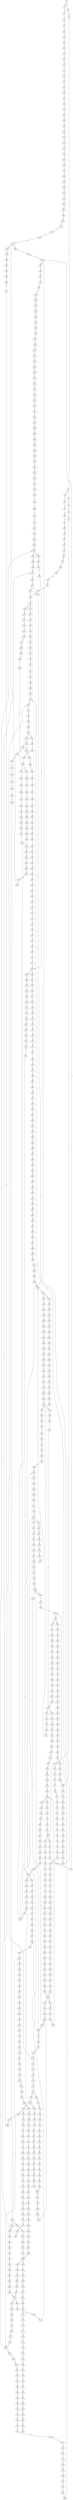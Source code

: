strict digraph  {
	S0 -> S1 [ label = G ];
	S0 -> S2 [ label = T ];
	S1 -> S3 [ label = G ];
	S2 -> S4 [ label = G ];
	S3 -> S5 [ label = T ];
	S4 -> S6 [ label = T ];
	S5 -> S7 [ label = C ];
	S6 -> S8 [ label = C ];
	S6 -> S9 [ label = T ];
	S7 -> S10 [ label = T ];
	S8 -> S11 [ label = G ];
	S9 -> S12 [ label = C ];
	S10 -> S13 [ label = G ];
	S11 -> S14 [ label = C ];
	S12 -> S15 [ label = C ];
	S13 -> S16 [ label = G ];
	S14 -> S17 [ label = G ];
	S15 -> S18 [ label = G ];
	S16 -> S19 [ label = A ];
	S17 -> S20 [ label = C ];
	S18 -> S21 [ label = T ];
	S19 -> S22 [ label = G ];
	S20 -> S23 [ label = G ];
	S20 -> S24 [ label = A ];
	S21 -> S25 [ label = G ];
	S22 -> S26 [ label = G ];
	S23 -> S27 [ label = A ];
	S24 -> S28 [ label = G ];
	S24 -> S29 [ label = A ];
	S25 -> S30 [ label = G ];
	S26 -> S31 [ label = G ];
	S27 -> S32 [ label = G ];
	S28 -> S33 [ label = C ];
	S29 -> S34 [ label = C ];
	S30 -> S35 [ label = C ];
	S31 -> S36 [ label = T ];
	S32 -> S37 [ label = C ];
	S33 -> S38 [ label = C ];
	S34 -> S39 [ label = C ];
	S35 -> S40 [ label = C ];
	S36 -> S41 [ label = G ];
	S37 -> S42 [ label = A ];
	S38 -> S43 [ label = G ];
	S39 -> S44 [ label = C ];
	S40 -> S45 [ label = C ];
	S41 -> S46 [ label = T ];
	S42 -> S47 [ label = G ];
	S43 -> S48 [ label = G ];
	S44 -> S49 [ label = G ];
	S45 -> S50 [ label = G ];
	S46 -> S51 [ label = T ];
	S47 -> S52 [ label = T ];
	S48 -> S53 [ label = T ];
	S49 -> S54 [ label = T ];
	S50 -> S55 [ label = T ];
	S51 -> S56 [ label = C ];
	S52 -> S57 [ label = G ];
	S53 -> S58 [ label = G ];
	S54 -> S59 [ label = A ];
	S55 -> S60 [ label = C ];
	S56 -> S61 [ label = C ];
	S57 -> S62 [ label = C ];
	S58 -> S63 [ label = A ];
	S58 -> S64 [ label = G ];
	S59 -> S65 [ label = C ];
	S60 -> S66 [ label = C ];
	S61 -> S67 [ label = A ];
	S62 -> S68 [ label = A ];
	S63 -> S69 [ label = C ];
	S64 -> S70 [ label = T ];
	S64 -> S71 [ label = A ];
	S65 -> S72 [ label = A ];
	S66 -> S73 [ label = A ];
	S67 -> S74 [ label = G ];
	S68 -> S75 [ label = A ];
	S69 -> S76 [ label = G ];
	S70 -> S77 [ label = G ];
	S70 -> S78 [ label = T ];
	S71 -> S79 [ label = A ];
	S72 -> S80 [ label = G ];
	S73 -> S81 [ label = G ];
	S74 -> S82 [ label = C ];
	S75 -> S83 [ label = C ];
	S76 -> S84 [ label = T ];
	S77 -> S85 [ label = G ];
	S78 -> S86 [ label = A ];
	S79 -> S87 [ label = G ];
	S80 -> S88 [ label = C ];
	S81 -> S89 [ label = T ];
	S82 -> S90 [ label = A ];
	S83 -> S91 [ label = A ];
	S84 -> S92 [ label = G ];
	S85 -> S93 [ label = A ];
	S86 -> S94 [ label = G ];
	S87 -> S95 [ label = A ];
	S88 -> S96 [ label = A ];
	S89 -> S97 [ label = A ];
	S90 -> S98 [ label = G ];
	S91 -> S99 [ label = G ];
	S92 -> S100 [ label = G ];
	S93 -> S101 [ label = A ];
	S94 -> S102 [ label = A ];
	S95 -> S103 [ label = A ];
	S96 -> S104 [ label = G ];
	S97 -> S105 [ label = G ];
	S98 -> S106 [ label = A ];
	S99 -> S107 [ label = C ];
	S100 -> S108 [ label = G ];
	S101 -> S109 [ label = C ];
	S102 -> S110 [ label = A ];
	S103 -> S111 [ label = C ];
	S104 -> S112 [ label = G ];
	S105 -> S113 [ label = G ];
	S105 -> S114 [ label = C ];
	S106 -> S115 [ label = T ];
	S107 -> S116 [ label = T ];
	S108 -> S117 [ label = T ];
	S109 -> S118 [ label = C ];
	S110 -> S119 [ label = G ];
	S111 -> S120 [ label = G ];
	S112 -> S121 [ label = T ];
	S113 -> S122 [ label = G ];
	S114 -> S123 [ label = T ];
	S115 -> S124 [ label = A ];
	S116 -> S125 [ label = A ];
	S117 -> S126 [ label = A ];
	S118 -> S127 [ label = T ];
	S119 -> S128 [ label = G ];
	S120 -> S129 [ label = G ];
	S121 -> S130 [ label = G ];
	S122 -> S131 [ label = T ];
	S123 -> S132 [ label = C ];
	S124 -> S133 [ label = A ];
	S125 -> S134 [ label = C ];
	S126 -> S135 [ label = C ];
	S127 -> S136 [ label = C ];
	S128 -> S137 [ label = G ];
	S129 -> S138 [ label = C ];
	S130 -> S139 [ label = C ];
	S131 -> S140 [ label = C ];
	S132 -> S141 [ label = C ];
	S133 -> S142 [ label = A ];
	S134 -> S143 [ label = G ];
	S135 -> S144 [ label = T ];
	S136 -> S145 [ label = G ];
	S137 -> S146 [ label = G ];
	S138 -> S147 [ label = A ];
	S139 -> S148 [ label = A ];
	S140 -> S149 [ label = A ];
	S141 -> S150 [ label = A ];
	S142 -> S151 [ label = A ];
	S143 -> S152 [ label = A ];
	S144 -> S153 [ label = A ];
	S145 -> S154 [ label = G ];
	S146 -> S155 [ label = T ];
	S146 -> S156 [ label = G ];
	S147 -> S157 [ label = C ];
	S148 -> S158 [ label = C ];
	S149 -> S159 [ label = C ];
	S150 -> S160 [ label = C ];
	S151 -> S161 [ label = A ];
	S152 -> S162 [ label = G ];
	S153 -> S163 [ label = T ];
	S154 -> S164 [ label = C ];
	S155 -> S165 [ label = C ];
	S156 -> S166 [ label = T ];
	S157 -> S167 [ label = C ];
	S157 -> S168 [ label = T ];
	S158 -> S169 [ label = G ];
	S159 -> S170 [ label = T ];
	S160 -> S171 [ label = C ];
	S161 -> S172 [ label = C ];
	S162 -> S173 [ label = A ];
	S163 -> S174 [ label = T ];
	S164 -> S175 [ label = A ];
	S165 -> S176 [ label = T ];
	S166 -> S177 [ label = C ];
	S167 -> S178 [ label = G ];
	S168 -> S179 [ label = G ];
	S169 -> S180 [ label = C ];
	S170 -> S181 [ label = C ];
	S171 -> S182 [ label = G ];
	S172 -> S183 [ label = T ];
	S173 -> S184 [ label = A ];
	S174 -> S185 [ label = G ];
	S175 -> S186 [ label = C ];
	S176 -> S187 [ label = C ];
	S177 -> S188 [ label = C ];
	S178 -> S189 [ label = A ];
	S178 -> S190 [ label = G ];
	S179 -> S191 [ label = G ];
	S180 -> S192 [ label = G ];
	S181 -> S193 [ label = G ];
	S182 -> S194 [ label = G ];
	S183 -> S195 [ label = T ];
	S184 -> S196 [ label = C ];
	S185 -> S197 [ label = G ];
	S186 -> S198 [ label = G ];
	S186 -> S199 [ label = C ];
	S187 -> S200 [ label = T ];
	S188 -> S201 [ label = G ];
	S189 -> S202 [ label = G ];
	S189 -> S203 [ label = A ];
	S190 -> S204 [ label = G ];
	S191 -> S205 [ label = G ];
	S192 -> S206 [ label = G ];
	S193 -> S207 [ label = C ];
	S194 -> S208 [ label = A ];
	S195 -> S209 [ label = T ];
	S196 -> S210 [ label = T ];
	S197 -> S211 [ label = A ];
	S198 -> S212 [ label = C ];
	S199 -> S178 [ label = G ];
	S200 -> S213 [ label = C ];
	S201 -> S214 [ label = C ];
	S201 -> S215 [ label = T ];
	S202 -> S216 [ label = T ];
	S203 -> S217 [ label = T ];
	S204 -> S218 [ label = A ];
	S205 -> S219 [ label = A ];
	S206 -> S220 [ label = T ];
	S207 -> S221 [ label = T ];
	S208 -> S222 [ label = C ];
	S209 -> S223 [ label = G ];
	S210 -> S224 [ label = G ];
	S211 -> S225 [ label = A ];
	S212 -> S226 [ label = G ];
	S213 -> S227 [ label = G ];
	S214 -> S228 [ label = C ];
	S215 -> S229 [ label = C ];
	S216 -> S230 [ label = C ];
	S217 -> S231 [ label = G ];
	S218 -> S232 [ label = A ];
	S219 -> S233 [ label = A ];
	S220 -> S234 [ label = G ];
	S221 -> S235 [ label = T ];
	S222 -> S236 [ label = G ];
	S223 -> S237 [ label = C ];
	S224 -> S238 [ label = G ];
	S225 -> S239 [ label = C ];
	S226 -> S240 [ label = C ];
	S227 -> S241 [ label = T ];
	S228 -> S242 [ label = G ];
	S229 -> S243 [ label = G ];
	S230 -> S244 [ label = C ];
	S231 -> S245 [ label = T ];
	S232 -> S246 [ label = T ];
	S233 -> S247 [ label = C ];
	S234 -> S248 [ label = C ];
	S235 -> S249 [ label = C ];
	S236 -> S250 [ label = C ];
	S236 -> S251 [ label = T ];
	S237 -> S252 [ label = C ];
	S238 -> S253 [ label = C ];
	S239 -> S254 [ label = G ];
	S240 -> S255 [ label = G ];
	S241 -> S256 [ label = G ];
	S242 -> S257 [ label = G ];
	S243 -> S258 [ label = G ];
	S244 -> S259 [ label = A ];
	S245 -> S260 [ label = A ];
	S246 -> S261 [ label = T ];
	S247 -> S262 [ label = T ];
	S248 -> S263 [ label = C ];
	S249 -> S264 [ label = A ];
	S250 -> S265 [ label = C ];
	S251 -> S266 [ label = C ];
	S252 -> S267 [ label = G ];
	S253 -> S268 [ label = G ];
	S254 -> S269 [ label = G ];
	S255 -> S270 [ label = C ];
	S255 -> S271 [ label = G ];
	S256 -> S272 [ label = G ];
	S257 -> S273 [ label = A ];
	S258 -> S274 [ label = A ];
	S259 -> S275 [ label = G ];
	S260 -> S276 [ label = G ];
	S261 -> S277 [ label = G ];
	S262 -> S278 [ label = G ];
	S263 -> S279 [ label = G ];
	S264 -> S280 [ label = T ];
	S265 -> S281 [ label = C ];
	S266 -> S282 [ label = G ];
	S267 -> S283 [ label = T ];
	S268 -> S284 [ label = C ];
	S269 -> S285 [ label = T ];
	S270 -> S286 [ label = G ];
	S271 -> S287 [ label = C ];
	S272 -> S288 [ label = T ];
	S273 -> S289 [ label = A ];
	S274 -> S290 [ label = A ];
	S275 -> S291 [ label = T ];
	S275 -> S292 [ label = C ];
	S276 -> S293 [ label = T ];
	S277 -> S294 [ label = A ];
	S278 -> S295 [ label = G ];
	S279 -> S296 [ label = C ];
	S280 -> S297 [ label = C ];
	S281 -> S298 [ label = A ];
	S282 -> S299 [ label = T ];
	S283 -> S300 [ label = A ];
	S284 -> S301 [ label = A ];
	S285 -> S302 [ label = A ];
	S286 -> S303 [ label = T ];
	S287 -> S304 [ label = T ];
	S288 -> S305 [ label = A ];
	S289 -> S306 [ label = C ];
	S290 -> S307 [ label = C ];
	S291 -> S97 [ label = A ];
	S292 -> S308 [ label = T ];
	S293 -> S309 [ label = T ];
	S294 -> S310 [ label = A ];
	S295 -> S311 [ label = A ];
	S296 -> S312 [ label = C ];
	S296 -> S313 [ label = A ];
	S297 -> S314 [ label = C ];
	S298 -> S315 [ label = T ];
	S299 -> S316 [ label = G ];
	S300 -> S317 [ label = G ];
	S301 -> S318 [ label = G ];
	S302 -> S319 [ label = C ];
	S303 -> S320 [ label = C ];
	S304 -> S321 [ label = G ];
	S305 -> S322 [ label = C ];
	S306 -> S323 [ label = T ];
	S307 -> S324 [ label = A ];
	S307 -> S325 [ label = T ];
	S308 -> S326 [ label = T ];
	S309 -> S327 [ label = T ];
	S310 -> S328 [ label = C ];
	S311 -> S329 [ label = C ];
	S312 -> S330 [ label = G ];
	S313 -> S331 [ label = A ];
	S314 -> S332 [ label = A ];
	S315 -> S333 [ label = C ];
	S316 -> S334 [ label = A ];
	S317 -> S335 [ label = C ];
	S318 -> S336 [ label = C ];
	S319 -> S337 [ label = G ];
	S320 -> S338 [ label = G ];
	S321 -> S339 [ label = G ];
	S322 -> S340 [ label = C ];
	S323 -> S341 [ label = G ];
	S324 -> S342 [ label = G ];
	S325 -> S343 [ label = A ];
	S326 -> S344 [ label = C ];
	S327 -> S345 [ label = C ];
	S328 -> S346 [ label = C ];
	S329 -> S347 [ label = C ];
	S330 -> S348 [ label = G ];
	S331 -> S349 [ label = C ];
	S332 -> S350 [ label = G ];
	S333 -> S351 [ label = G ];
	S334 -> S352 [ label = C ];
	S335 -> S353 [ label = C ];
	S336 -> S354 [ label = G ];
	S337 -> S355 [ label = A ];
	S338 -> S356 [ label = A ];
	S339 -> S357 [ label = A ];
	S340 -> S358 [ label = G ];
	S341 -> S359 [ label = C ];
	S342 -> S360 [ label = G ];
	S343 -> S361 [ label = C ];
	S344 -> S362 [ label = A ];
	S345 -> S363 [ label = A ];
	S346 -> S364 [ label = C ];
	S347 -> S365 [ label = C ];
	S348 -> S366 [ label = T ];
	S349 -> S367 [ label = C ];
	S350 -> S368 [ label = A ];
	S351 -> S369 [ label = T ];
	S352 -> S370 [ label = C ];
	S353 -> S371 [ label = G ];
	S354 -> S372 [ label = G ];
	S355 -> S373 [ label = A ];
	S356 -> S374 [ label = C ];
	S357 -> S375 [ label = A ];
	S358 -> S376 [ label = G ];
	S359 -> S377 [ label = A ];
	S360 -> S378 [ label = A ];
	S361 -> S379 [ label = A ];
	S362 -> S380 [ label = C ];
	S363 -> S381 [ label = C ];
	S364 -> S382 [ label = G ];
	S365 -> S383 [ label = G ];
	S366 -> S384 [ label = G ];
	S367 -> S385 [ label = A ];
	S368 -> S386 [ label = A ];
	S369 -> S387 [ label = C ];
	S370 -> S388 [ label = G ];
	S371 -> S389 [ label = G ];
	S371 -> S390 [ label = C ];
	S372 -> S391 [ label = G ];
	S373 -> S392 [ label = G ];
	S374 -> S393 [ label = G ];
	S375 -> S394 [ label = T ];
	S376 -> S395 [ label = T ];
	S377 -> S396 [ label = A ];
	S378 -> S397 [ label = A ];
	S379 -> S398 [ label = A ];
	S380 -> S399 [ label = G ];
	S381 -> S400 [ label = T ];
	S382 -> S401 [ label = T ];
	S383 -> S402 [ label = T ];
	S384 -> S64 [ label = G ];
	S385 -> S403 [ label = G ];
	S386 -> S404 [ label = C ];
	S387 -> S405 [ label = C ];
	S388 -> S406 [ label = G ];
	S389 -> S407 [ label = T ];
	S390 -> S408 [ label = T ];
	S391 -> S409 [ label = T ];
	S392 -> S410 [ label = A ];
	S393 -> S411 [ label = C ];
	S394 -> S412 [ label = G ];
	S395 -> S413 [ label = G ];
	S396 -> S414 [ label = C ];
	S397 -> S415 [ label = T ];
	S398 -> S416 [ label = C ];
	S399 -> S417 [ label = C ];
	S400 -> S418 [ label = C ];
	S401 -> S419 [ label = C ];
	S402 -> S420 [ label = C ];
	S403 -> S421 [ label = A ];
	S403 -> S422 [ label = T ];
	S404 -> S423 [ label = C ];
	S405 -> S424 [ label = T ];
	S406 -> S425 [ label = T ];
	S407 -> S58 [ label = G ];
	S408 -> S426 [ label = G ];
	S409 -> S427 [ label = G ];
	S410 -> S428 [ label = A ];
	S411 -> S429 [ label = G ];
	S412 -> S430 [ label = G ];
	S413 -> S431 [ label = G ];
	S414 -> S432 [ label = C ];
	S415 -> S433 [ label = A ];
	S416 -> S434 [ label = G ];
	S417 -> S435 [ label = C ];
	S418 -> S436 [ label = C ];
	S419 -> S437 [ label = T ];
	S420 -> S437 [ label = T ];
	S421 -> S438 [ label = A ];
	S422 -> S439 [ label = C ];
	S423 -> S440 [ label = A ];
	S423 -> S441 [ label = G ];
	S424 -> S442 [ label = C ];
	S425 -> S443 [ label = C ];
	S426 -> S444 [ label = G ];
	S427 -> S445 [ label = C ];
	S428 -> S446 [ label = G ];
	S429 -> S447 [ label = C ];
	S430 -> S448 [ label = G ];
	S431 -> S70 [ label = T ];
	S432 -> S449 [ label = A ];
	S433 -> S450 [ label = G ];
	S434 -> S451 [ label = A ];
	S435 -> S452 [ label = C ];
	S436 -> S453 [ label = T ];
	S437 -> S454 [ label = C ];
	S438 -> S455 [ label = C ];
	S439 -> S456 [ label = G ];
	S440 -> S457 [ label = G ];
	S440 -> S458 [ label = C ];
	S441 -> S459 [ label = G ];
	S442 -> S460 [ label = T ];
	S443 -> S461 [ label = G ];
	S444 -> S462 [ label = A ];
	S445 -> S463 [ label = C ];
	S446 -> S464 [ label = T ];
	S447 -> S465 [ label = C ];
	S448 -> S466 [ label = G ];
	S449 -> S403 [ label = G ];
	S450 -> S467 [ label = T ];
	S451 -> S468 [ label = A ];
	S452 -> S469 [ label = T ];
	S453 -> S470 [ label = T ];
	S454 -> S471 [ label = G ];
	S455 -> S472 [ label = A ];
	S456 -> S473 [ label = C ];
	S457 -> S474 [ label = A ];
	S458 -> S475 [ label = C ];
	S459 -> S476 [ label = A ];
	S460 -> S477 [ label = T ];
	S460 -> S478 [ label = G ];
	S461 -> S479 [ label = C ];
	S462 -> S480 [ label = A ];
	S463 -> S481 [ label = G ];
	S464 -> S482 [ label = G ];
	S465 -> S483 [ label = T ];
	S466 -> S484 [ label = T ];
	S467 -> S485 [ label = C ];
	S468 -> S486 [ label = A ];
	S469 -> S487 [ label = T ];
	S470 -> S488 [ label = T ];
	S471 -> S489 [ label = G ];
	S472 -> S490 [ label = G ];
	S473 -> S491 [ label = G ];
	S474 -> S492 [ label = C ];
	S475 -> S493 [ label = A ];
	S476 -> S494 [ label = C ];
	S477 -> S495 [ label = C ];
	S478 -> S496 [ label = T ];
	S479 -> S497 [ label = G ];
	S480 -> S498 [ label = G ];
	S481 -> S296 [ label = C ];
	S482 -> S499 [ label = T ];
	S483 -> S500 [ label = C ];
	S484 -> S501 [ label = C ];
	S485 -> S502 [ label = T ];
	S486 -> S503 [ label = A ];
	S487 -> S504 [ label = C ];
	S488 -> S505 [ label = C ];
	S489 -> S506 [ label = C ];
	S490 -> S507 [ label = C ];
	S491 -> S508 [ label = C ];
	S492 -> S509 [ label = T ];
	S493 -> S510 [ label = C ];
	S494 -> S236 [ label = G ];
	S495 -> S511 [ label = T ];
	S496 -> S512 [ label = C ];
	S497 -> S513 [ label = T ];
	S498 -> S514 [ label = A ];
	S499 -> S515 [ label = C ];
	S500 -> S516 [ label = G ];
	S501 -> S517 [ label = C ];
	S502 -> S518 [ label = C ];
	S503 -> S519 [ label = C ];
	S504 -> S520 [ label = A ];
	S505 -> S521 [ label = A ];
	S506 -> S522 [ label = A ];
	S507 -> S523 [ label = C ];
	S508 -> S24 [ label = A ];
	S509 -> S524 [ label = C ];
	S510 -> S525 [ label = C ];
	S511 -> S526 [ label = C ];
	S512 -> S527 [ label = G ];
	S513 -> S528 [ label = A ];
	S514 -> S103 [ label = A ];
	S515 -> S529 [ label = C ];
	S516 -> S530 [ label = G ];
	S517 -> S201 [ label = G ];
	S518 -> S531 [ label = T ];
	S519 -> S532 [ label = A ];
	S520 -> S533 [ label = T ];
	S521 -> S534 [ label = T ];
	S522 -> S186 [ label = C ];
	S523 -> S535 [ label = G ];
	S524 -> S536 [ label = C ];
	S525 -> S537 [ label = C ];
	S526 -> S538 [ label = G ];
	S527 -> S539 [ label = T ];
	S528 -> S540 [ label = G ];
	S529 -> S541 [ label = T ];
	S530 -> S542 [ label = G ];
	S531 -> S543 [ label = C ];
	S532 -> S544 [ label = G ];
	S533 -> S545 [ label = C ];
	S534 -> S546 [ label = C ];
	S535 -> S547 [ label = T ];
	S536 -> S548 [ label = C ];
	S537 -> S549 [ label = C ];
	S538 -> S550 [ label = G ];
	S539 -> S551 [ label = G ];
	S540 -> S552 [ label = C ];
	S541 -> S553 [ label = G ];
	S542 -> S554 [ label = C ];
	S543 -> S555 [ label = T ];
	S544 -> S556 [ label = A ];
	S545 -> S314 [ label = C ];
	S546 -> S557 [ label = C ];
	S547 -> S558 [ label = C ];
	S548 -> S559 [ label = A ];
	S549 -> S560 [ label = T ];
	S550 -> S561 [ label = A ];
	S551 -> S562 [ label = G ];
	S552 -> S563 [ label = C ];
	S553 -> S564 [ label = G ];
	S554 -> S565 [ label = T ];
	S555 -> S566 [ label = G ];
	S556 -> S567 [ label = A ];
	S557 -> S332 [ label = A ];
	S558 -> S568 [ label = C ];
	S559 -> S569 [ label = T ];
	S560 -> S570 [ label = T ];
	S561 -> S571 [ label = G ];
	S562 -> S572 [ label = T ];
	S563 -> S371 [ label = G ];
	S564 -> S573 [ label = C ];
	S565 -> S574 [ label = C ];
	S566 -> S575 [ label = A ];
	S567 -> S576 [ label = G ];
	S568 -> S577 [ label = T ];
	S569 -> S578 [ label = C ];
	S570 -> S579 [ label = C ];
	S571 -> S580 [ label = A ];
	S572 -> S305 [ label = A ];
	S573 -> S581 [ label = C ];
	S574 -> S582 [ label = A ];
	S575 -> S583 [ label = G ];
	S576 -> S584 [ label = G ];
	S577 -> S585 [ label = C ];
	S578 -> S586 [ label = T ];
	S579 -> S587 [ label = C ];
	S579 -> S588 [ label = G ];
	S580 -> S589 [ label = G ];
	S581 -> S590 [ label = T ];
	S582 -> S591 [ label = C ];
	S583 -> S592 [ label = T ];
	S584 -> S593 [ label = G ];
	S585 -> S460 [ label = T ];
	S586 -> S594 [ label = G ];
	S587 -> S595 [ label = T ];
	S588 -> S596 [ label = A ];
	S589 -> S597 [ label = G ];
	S590 -> S598 [ label = G ];
	S591 -> S599 [ label = G ];
	S592 -> S600 [ label = A ];
	S593 -> S146 [ label = G ];
	S594 -> S601 [ label = C ];
	S595 -> S602 [ label = G ];
	S596 -> S603 [ label = T ];
	S597 -> S604 [ label = T ];
	S598 -> S605 [ label = G ];
	S599 -> S606 [ label = T ];
	S601 -> S607 [ label = C ];
	S602 -> S608 [ label = T ];
	S603 -> S609 [ label = C ];
	S604 -> S610 [ label = C ];
	S605 -> S611 [ label = G ];
	S606 -> S612 [ label = C ];
	S607 -> S613 [ label = A ];
	S608 -> S614 [ label = C ];
	S609 -> S615 [ label = G ];
	S610 -> S616 [ label = C ];
	S611 -> S617 [ label = T ];
	S612 -> S618 [ label = C ];
	S613 -> S619 [ label = G ];
	S614 -> S620 [ label = C ];
	S615 -> S621 [ label = T ];
	S616 -> S622 [ label = C ];
	S617 -> S623 [ label = C ];
	S618 -> S624 [ label = A ];
	S619 -> S625 [ label = T ];
	S620 -> S626 [ label = T ];
	S621 -> S627 [ label = T ];
	S622 -> S628 [ label = A ];
	S622 -> S629 [ label = G ];
	S623 -> S630 [ label = C ];
	S624 -> S631 [ label = G ];
	S625 -> S632 [ label = C ];
	S626 -> S633 [ label = A ];
	S626 -> S634 [ label = T ];
	S627 -> S635 [ label = T ];
	S628 -> S636 [ label = G ];
	S629 -> S637 [ label = G ];
	S629 -> S638 [ label = A ];
	S630 -> S639 [ label = C ];
	S631 -> S640 [ label = C ];
	S632 -> S641 [ label = G ];
	S633 -> S642 [ label = C ];
	S634 -> S643 [ label = G ];
	S635 -> S644 [ label = G ];
	S636 -> S645 [ label = A ];
	S637 -> S646 [ label = A ];
	S638 -> S647 [ label = G ];
	S638 -> S648 [ label = A ];
	S639 -> S649 [ label = G ];
	S640 -> S308 [ label = T ];
	S641 -> S650 [ label = T ];
	S642 -> S651 [ label = T ];
	S643 -> S652 [ label = T ];
	S644 -> S653 [ label = T ];
	S645 -> S654 [ label = G ];
	S646 -> S655 [ label = G ];
	S647 -> S656 [ label = T ];
	S648 -> S657 [ label = G ];
	S649 -> S638 [ label = A ];
	S650 -> S658 [ label = A ];
	S651 -> S659 [ label = A ];
	S652 -> S660 [ label = A ];
	S653 -> S661 [ label = A ];
	S654 -> S662 [ label = C ];
	S655 -> S663 [ label = G ];
	S656 -> S664 [ label = C ];
	S657 -> S665 [ label = T ];
	S658 -> S666 [ label = A ];
	S659 -> S667 [ label = C ];
	S660 -> S668 [ label = G ];
	S661 -> S669 [ label = G ];
	S662 -> S670 [ label = C ];
	S663 -> S671 [ label = C ];
	S664 -> S244 [ label = C ];
	S665 -> S672 [ label = C ];
	S666 -> S673 [ label = G ];
	S667 -> S674 [ label = C ];
	S668 -> S675 [ label = G ];
	S669 -> S676 [ label = G ];
	S670 -> S677 [ label = A ];
	S671 -> S678 [ label = G ];
	S672 -> S679 [ label = G ];
	S673 -> S680 [ label = A ];
	S674 -> S681 [ label = A ];
	S675 -> S682 [ label = A ];
	S676 -> S682 [ label = A ];
	S677 -> S683 [ label = C ];
	S678 -> S684 [ label = T ];
	S679 -> S685 [ label = C ];
	S679 -> S686 [ label = A ];
	S680 -> S687 [ label = C ];
	S681 -> S688 [ label = G ];
	S682 -> S689 [ label = G ];
	S682 -> S690 [ label = A ];
	S683 -> S691 [ label = G ];
	S684 -> S692 [ label = G ];
	S685 -> S693 [ label = G ];
	S686 -> S694 [ label = G ];
	S687 -> S695 [ label = G ];
	S688 -> S696 [ label = G ];
	S689 -> S697 [ label = A ];
	S690 -> S698 [ label = A ];
	S691 -> S699 [ label = G ];
	S692 -> S700 [ label = G ];
	S693 -> S701 [ label = G ];
	S694 -> S702 [ label = G ];
	S695 -> S703 [ label = G ];
	S696 -> S704 [ label = A ];
	S697 -> S705 [ label = G ];
	S698 -> S706 [ label = G ];
	S699 -> S707 [ label = T ];
	S700 -> S708 [ label = T ];
	S701 -> S709 [ label = C ];
	S702 -> S710 [ label = T ];
	S703 -> S711 [ label = C ];
	S704 -> S712 [ label = G ];
	S705 -> S713 [ label = G ];
	S706 -> S714 [ label = G ];
	S707 -> S715 [ label = T ];
	S708 -> S716 [ label = A ];
	S709 -> S717 [ label = T ];
	S710 -> S718 [ label = A ];
	S711 -> S719 [ label = T ];
	S712 -> S720 [ label = A ];
	S713 -> S604 [ label = T ];
	S714 -> S721 [ label = T ];
	S715 -> S722 [ label = A ];
	S716 -> S723 [ label = T ];
	S717 -> S724 [ label = A ];
	S718 -> S725 [ label = T ];
	S719 -> S726 [ label = C ];
	S720 -> S727 [ label = G ];
	S721 -> S728 [ label = C ];
	S722 -> S729 [ label = C ];
	S723 -> S730 [ label = G ];
	S724 -> S731 [ label = T ];
	S725 -> S732 [ label = A ];
	S726 -> S733 [ label = T ];
	S727 -> S734 [ label = T ];
	S728 -> S735 [ label = C ];
	S729 -> S736 [ label = T ];
	S730 -> S737 [ label = A ];
	S731 -> S738 [ label = A ];
	S732 -> S739 [ label = A ];
	S733 -> S740 [ label = C ];
	S734 -> S741 [ label = C ];
	S735 -> S742 [ label = C ];
	S736 -> S743 [ label = G ];
	S737 -> S744 [ label = G ];
	S738 -> S745 [ label = G ];
	S739 -> S746 [ label = G ];
	S740 -> S747 [ label = G ];
	S741 -> S748 [ label = A ];
	S742 -> S629 [ label = G ];
	S743 -> S749 [ label = C ];
	S744 -> S750 [ label = C ];
	S745 -> S751 [ label = T ];
	S746 -> S752 [ label = T ];
	S747 -> S753 [ label = A ];
	S748 -> S754 [ label = G ];
	S749 -> S755 [ label = A ];
	S750 -> S756 [ label = G ];
	S751 -> S757 [ label = A ];
	S752 -> S758 [ label = C ];
	S753 -> S759 [ label = A ];
	S754 -> S760 [ label = G ];
	S755 -> S761 [ label = G ];
	S756 -> S762 [ label = G ];
	S757 -> S763 [ label = G ];
	S758 -> S764 [ label = G ];
	S759 -> S765 [ label = G ];
	S760 -> S766 [ label = A ];
	S761 -> S767 [ label = A ];
	S762 -> S768 [ label = T ];
	S763 -> S769 [ label = C ];
	S764 -> S770 [ label = T ];
	S765 -> S771 [ label = T ];
	S766 -> S772 [ label = C ];
	S767 -> S773 [ label = C ];
	S768 -> S774 [ label = C ];
	S769 -> S775 [ label = C ];
	S770 -> S776 [ label = G ];
	S771 -> S777 [ label = C ];
	S772 -> S778 [ label = C ];
	S773 -> S779 [ label = G ];
	S774 -> S780 [ label = G ];
	S775 -> S781 [ label = G ];
	S776 -> S782 [ label = G ];
	S777 -> S679 [ label = G ];
	S778 -> S783 [ label = A ];
	S779 -> S784 [ label = G ];
	S780 -> S785 [ label = C ];
	S781 -> S786 [ label = A ];
	S782 -> S572 [ label = T ];
	S783 -> S787 [ label = G ];
	S784 -> S788 [ label = A ];
	S785 -> S789 [ label = A ];
	S786 -> S790 [ label = A ];
	S787 -> S791 [ label = T ];
	S788 -> S792 [ label = C ];
	S789 -> S793 [ label = C ];
	S790 -> S794 [ label = A ];
	S791 -> S795 [ label = C ];
	S792 -> S796 [ label = A ];
	S793 -> S797 [ label = G ];
	S794 -> S798 [ label = C ];
	S795 -> S799 [ label = T ];
	S796 -> S800 [ label = C ];
	S797 -> S801 [ label = C ];
	S798 -> S802 [ label = C ];
	S799 -> S803 [ label = C ];
	S800 -> S804 [ label = A ];
	S801 -> S805 [ label = G ];
	S802 -> S806 [ label = C ];
	S803 -> S807 [ label = T ];
	S804 -> S808 [ label = C ];
	S805 -> S240 [ label = C ];
	S806 -> S809 [ label = C ];
	S807 -> S810 [ label = G ];
	S808 -> S811 [ label = C ];
	S809 -> S812 [ label = G ];
	S810 -> S813 [ label = T ];
	S811 -> S814 [ label = T ];
	S812 -> S815 [ label = A ];
	S813 -> S816 [ label = A ];
	S814 -> S817 [ label = C ];
	S815 -> S818 [ label = C ];
	S817 -> S819 [ label = T ];
	S818 -> S820 [ label = T ];
	S819 -> S821 [ label = A ];
	S820 -> S822 [ label = A ];
	S821 -> S823 [ label = G ];
	S822 -> S824 [ label = G ];
	S823 -> S825 [ label = A ];
	S824 -> S826 [ label = A ];
	S825 -> S827 [ label = A ];
	S826 -> S828 [ label = A ];
	S827 -> S829 [ label = C ];
	S828 -> S830 [ label = T ];
	S829 -> S831 [ label = G ];
	S830 -> S832 [ label = C ];
	S831 -> S833 [ label = A ];
	S832 -> S834 [ label = G ];
	S833 -> S835 [ label = G ];
	S834 -> S836 [ label = G ];
	S835 -> S837 [ label = G ];
	S836 -> S838 [ label = G ];
	S837 -> S839 [ label = T ];
	S838 -> S840 [ label = T ];
	S839 -> S841 [ label = G ];
	S840 -> S842 [ label = A ];
	S841 -> S843 [ label = T ];
	S842 -> S844 [ label = T ];
	S843 -> S845 [ label = C ];
	S844 -> S846 [ label = C ];
	S845 -> S847 [ label = C ];
	S846 -> S848 [ label = C ];
	S847 -> S849 [ label = C ];
	S848 -> S850 [ label = C ];
	S849 -> S851 [ label = T ];
	S850 -> S852 [ label = G ];
	S851 -> S853 [ label = G ];
	S852 -> S854 [ label = A ];
	S853 -> S855 [ label = T ];
	S854 -> S856 [ label = A ];
	S855 -> S857 [ label = C ];
	S856 -> S858 [ label = A ];
	S857 -> S859 [ label = C ];
	S858 -> S860 [ label = G ];
	S859 -> S626 [ label = T ];
	S860 -> S861 [ label = T ];
	S861 -> S862 [ label = G ];
	S862 -> S863 [ label = T ];
	S863 -> S864 [ label = C ];
	S864 -> S865 [ label = G ];
	S865 -> S866 [ label = T ];
	S866 -> S867 [ label = C ];
	S867 -> S868 [ label = G ];
	S868 -> S869 [ label = G ];
	S869 -> S870 [ label = A ];
	S870 -> S290 [ label = A ];
}
